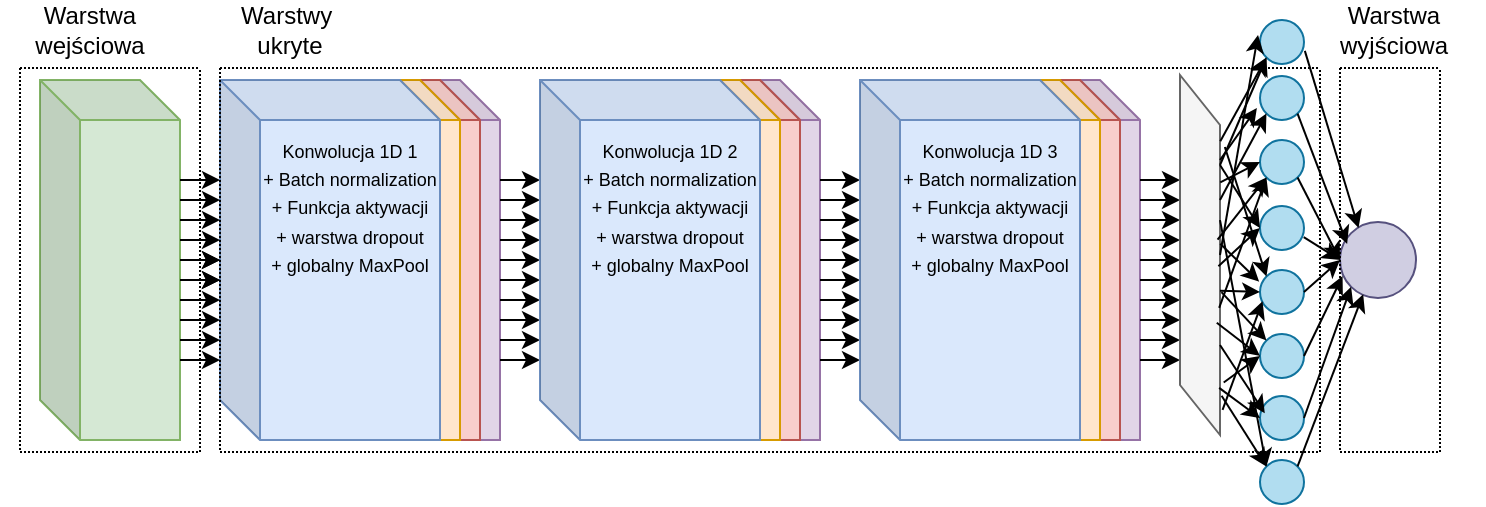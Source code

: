 <mxfile version="22.1.16" type="github">
  <diagram name="Page-1" id="f7vzojPi0NrR-iDLyBLp">
    <mxGraphModel dx="791" dy="470" grid="1" gridSize="10" guides="1" tooltips="1" connect="1" arrows="1" fold="1" page="1" pageScale="1" pageWidth="827" pageHeight="1169" math="0" shadow="0">
      <root>
        <mxCell id="0" />
        <mxCell id="1" parent="0" />
        <mxCell id="1EwDg9CfNvIyU5AI_Yrh-9" value="" style="shape=cube;whiteSpace=wrap;html=1;boundedLbl=1;backgroundOutline=1;darkOpacity=0.05;darkOpacity2=0.1;fillColor=#e1d5e7;strokeColor=#9673a6;" vertex="1" parent="1">
          <mxGeometry x="260" y="260" width="30" height="180" as="geometry" />
        </mxCell>
        <mxCell id="1EwDg9CfNvIyU5AI_Yrh-8" value="" style="shape=cube;whiteSpace=wrap;html=1;boundedLbl=1;backgroundOutline=1;darkOpacity=0.05;darkOpacity2=0.1;fillColor=#f8cecc;strokeColor=#b85450;" vertex="1" parent="1">
          <mxGeometry x="250" y="260" width="30" height="180" as="geometry" />
        </mxCell>
        <mxCell id="1EwDg9CfNvIyU5AI_Yrh-3" value="" style="shape=cube;whiteSpace=wrap;html=1;boundedLbl=1;backgroundOutline=1;darkOpacity=0.05;darkOpacity2=0.1;fillColor=#d5e8d4;strokeColor=#82b366;" vertex="1" parent="1">
          <mxGeometry x="60" y="260" width="70" height="180" as="geometry" />
        </mxCell>
        <mxCell id="1EwDg9CfNvIyU5AI_Yrh-5" value="" style="endArrow=classic;html=1;rounded=0;entryX=0;entryY=0.278;entryDx=0;entryDy=0;entryPerimeter=0;" edge="1" parent="1" target="1EwDg9CfNvIyU5AI_Yrh-4">
          <mxGeometry width="50" height="50" relative="1" as="geometry">
            <mxPoint x="130" y="310" as="sourcePoint" />
            <mxPoint x="180" y="260" as="targetPoint" />
          </mxGeometry>
        </mxCell>
        <mxCell id="1EwDg9CfNvIyU5AI_Yrh-7" value="" style="shape=cube;whiteSpace=wrap;html=1;boundedLbl=1;backgroundOutline=1;darkOpacity=0.05;darkOpacity2=0.1;fillColor=#ffe6cc;strokeColor=#d79b00;" vertex="1" parent="1">
          <mxGeometry x="240" y="260" width="30" height="180" as="geometry" />
        </mxCell>
        <mxCell id="1EwDg9CfNvIyU5AI_Yrh-4" value="" style="shape=cube;whiteSpace=wrap;html=1;boundedLbl=1;backgroundOutline=1;darkOpacity=0.05;darkOpacity2=0.1;fillColor=#dae8fc;strokeColor=#6c8ebf;" vertex="1" parent="1">
          <mxGeometry x="150" y="260" width="110" height="180" as="geometry" />
        </mxCell>
        <mxCell id="1EwDg9CfNvIyU5AI_Yrh-10" value="" style="endArrow=classic;html=1;rounded=0;entryX=0;entryY=0.278;entryDx=0;entryDy=0;entryPerimeter=0;" edge="1" parent="1">
          <mxGeometry width="50" height="50" relative="1" as="geometry">
            <mxPoint x="130" y="320" as="sourcePoint" />
            <mxPoint x="150" y="320" as="targetPoint" />
          </mxGeometry>
        </mxCell>
        <mxCell id="1EwDg9CfNvIyU5AI_Yrh-11" value="" style="endArrow=classic;html=1;rounded=0;entryX=0;entryY=0.278;entryDx=0;entryDy=0;entryPerimeter=0;" edge="1" parent="1">
          <mxGeometry width="50" height="50" relative="1" as="geometry">
            <mxPoint x="130" y="330" as="sourcePoint" />
            <mxPoint x="150" y="330" as="targetPoint" />
          </mxGeometry>
        </mxCell>
        <mxCell id="1EwDg9CfNvIyU5AI_Yrh-12" value="" style="endArrow=classic;html=1;rounded=0;entryX=0;entryY=0.278;entryDx=0;entryDy=0;entryPerimeter=0;" edge="1" parent="1">
          <mxGeometry width="50" height="50" relative="1" as="geometry">
            <mxPoint x="130" y="340" as="sourcePoint" />
            <mxPoint x="150" y="340" as="targetPoint" />
          </mxGeometry>
        </mxCell>
        <mxCell id="1EwDg9CfNvIyU5AI_Yrh-13" value="" style="endArrow=classic;html=1;rounded=0;entryX=0;entryY=0.278;entryDx=0;entryDy=0;entryPerimeter=0;" edge="1" parent="1">
          <mxGeometry width="50" height="50" relative="1" as="geometry">
            <mxPoint x="130" y="350" as="sourcePoint" />
            <mxPoint x="150" y="350" as="targetPoint" />
          </mxGeometry>
        </mxCell>
        <mxCell id="1EwDg9CfNvIyU5AI_Yrh-14" value="" style="endArrow=classic;html=1;rounded=0;entryX=0;entryY=0.278;entryDx=0;entryDy=0;entryPerimeter=0;" edge="1" parent="1">
          <mxGeometry width="50" height="50" relative="1" as="geometry">
            <mxPoint x="130" y="360" as="sourcePoint" />
            <mxPoint x="150" y="360" as="targetPoint" />
          </mxGeometry>
        </mxCell>
        <mxCell id="1EwDg9CfNvIyU5AI_Yrh-15" value="" style="endArrow=classic;html=1;rounded=0;entryX=0;entryY=0.278;entryDx=0;entryDy=0;entryPerimeter=0;" edge="1" parent="1">
          <mxGeometry width="50" height="50" relative="1" as="geometry">
            <mxPoint x="130" y="350" as="sourcePoint" />
            <mxPoint x="150" y="350" as="targetPoint" />
          </mxGeometry>
        </mxCell>
        <mxCell id="1EwDg9CfNvIyU5AI_Yrh-16" value="" style="endArrow=classic;html=1;rounded=0;entryX=0;entryY=0.278;entryDx=0;entryDy=0;entryPerimeter=0;" edge="1" parent="1">
          <mxGeometry width="50" height="50" relative="1" as="geometry">
            <mxPoint x="130" y="360" as="sourcePoint" />
            <mxPoint x="150" y="360" as="targetPoint" />
          </mxGeometry>
        </mxCell>
        <mxCell id="1EwDg9CfNvIyU5AI_Yrh-17" value="" style="endArrow=classic;html=1;rounded=0;entryX=0;entryY=0.278;entryDx=0;entryDy=0;entryPerimeter=0;" edge="1" parent="1">
          <mxGeometry width="50" height="50" relative="1" as="geometry">
            <mxPoint x="130" y="370" as="sourcePoint" />
            <mxPoint x="150" y="370" as="targetPoint" />
          </mxGeometry>
        </mxCell>
        <mxCell id="1EwDg9CfNvIyU5AI_Yrh-18" value="" style="endArrow=classic;html=1;rounded=0;entryX=0;entryY=0.278;entryDx=0;entryDy=0;entryPerimeter=0;" edge="1" parent="1">
          <mxGeometry width="50" height="50" relative="1" as="geometry">
            <mxPoint x="130" y="380" as="sourcePoint" />
            <mxPoint x="150" y="380" as="targetPoint" />
          </mxGeometry>
        </mxCell>
        <mxCell id="1EwDg9CfNvIyU5AI_Yrh-19" value="" style="endArrow=classic;html=1;rounded=0;entryX=0;entryY=0.278;entryDx=0;entryDy=0;entryPerimeter=0;" edge="1" parent="1">
          <mxGeometry width="50" height="50" relative="1" as="geometry">
            <mxPoint x="130" y="390" as="sourcePoint" />
            <mxPoint x="150" y="390" as="targetPoint" />
          </mxGeometry>
        </mxCell>
        <mxCell id="1EwDg9CfNvIyU5AI_Yrh-20" value="" style="endArrow=classic;html=1;rounded=0;entryX=0;entryY=0.278;entryDx=0;entryDy=0;entryPerimeter=0;" edge="1" parent="1">
          <mxGeometry width="50" height="50" relative="1" as="geometry">
            <mxPoint x="130" y="400" as="sourcePoint" />
            <mxPoint x="150" y="400" as="targetPoint" />
          </mxGeometry>
        </mxCell>
        <mxCell id="1EwDg9CfNvIyU5AI_Yrh-21" value="" style="endArrow=classic;html=1;rounded=0;entryX=0;entryY=0.278;entryDx=0;entryDy=0;entryPerimeter=0;" edge="1" parent="1">
          <mxGeometry width="50" height="50" relative="1" as="geometry">
            <mxPoint x="290" y="310" as="sourcePoint" />
            <mxPoint x="310" y="310" as="targetPoint" />
          </mxGeometry>
        </mxCell>
        <mxCell id="1EwDg9CfNvIyU5AI_Yrh-22" value="" style="endArrow=classic;html=1;rounded=0;entryX=0;entryY=0.278;entryDx=0;entryDy=0;entryPerimeter=0;" edge="1" parent="1">
          <mxGeometry width="50" height="50" relative="1" as="geometry">
            <mxPoint x="290" y="320" as="sourcePoint" />
            <mxPoint x="310" y="320" as="targetPoint" />
          </mxGeometry>
        </mxCell>
        <mxCell id="1EwDg9CfNvIyU5AI_Yrh-23" value="" style="endArrow=classic;html=1;rounded=0;entryX=0;entryY=0.278;entryDx=0;entryDy=0;entryPerimeter=0;" edge="1" parent="1">
          <mxGeometry width="50" height="50" relative="1" as="geometry">
            <mxPoint x="290" y="330" as="sourcePoint" />
            <mxPoint x="310" y="330" as="targetPoint" />
          </mxGeometry>
        </mxCell>
        <mxCell id="1EwDg9CfNvIyU5AI_Yrh-24" value="" style="endArrow=classic;html=1;rounded=0;entryX=0;entryY=0.278;entryDx=0;entryDy=0;entryPerimeter=0;" edge="1" parent="1">
          <mxGeometry width="50" height="50" relative="1" as="geometry">
            <mxPoint x="290" y="340" as="sourcePoint" />
            <mxPoint x="310" y="340" as="targetPoint" />
          </mxGeometry>
        </mxCell>
        <mxCell id="1EwDg9CfNvIyU5AI_Yrh-25" value="" style="endArrow=classic;html=1;rounded=0;entryX=0;entryY=0.278;entryDx=0;entryDy=0;entryPerimeter=0;" edge="1" parent="1">
          <mxGeometry width="50" height="50" relative="1" as="geometry">
            <mxPoint x="290" y="350" as="sourcePoint" />
            <mxPoint x="310" y="350" as="targetPoint" />
          </mxGeometry>
        </mxCell>
        <mxCell id="1EwDg9CfNvIyU5AI_Yrh-26" value="" style="endArrow=classic;html=1;rounded=0;entryX=0;entryY=0.278;entryDx=0;entryDy=0;entryPerimeter=0;" edge="1" parent="1">
          <mxGeometry width="50" height="50" relative="1" as="geometry">
            <mxPoint x="290" y="360" as="sourcePoint" />
            <mxPoint x="310" y="360" as="targetPoint" />
          </mxGeometry>
        </mxCell>
        <mxCell id="1EwDg9CfNvIyU5AI_Yrh-27" value="" style="endArrow=classic;html=1;rounded=0;entryX=0;entryY=0.278;entryDx=0;entryDy=0;entryPerimeter=0;" edge="1" parent="1">
          <mxGeometry width="50" height="50" relative="1" as="geometry">
            <mxPoint x="290" y="370" as="sourcePoint" />
            <mxPoint x="310" y="370" as="targetPoint" />
          </mxGeometry>
        </mxCell>
        <mxCell id="1EwDg9CfNvIyU5AI_Yrh-28" value="" style="endArrow=classic;html=1;rounded=0;entryX=0;entryY=0.278;entryDx=0;entryDy=0;entryPerimeter=0;" edge="1" parent="1">
          <mxGeometry width="50" height="50" relative="1" as="geometry">
            <mxPoint x="290" y="380" as="sourcePoint" />
            <mxPoint x="310" y="380" as="targetPoint" />
          </mxGeometry>
        </mxCell>
        <mxCell id="1EwDg9CfNvIyU5AI_Yrh-29" value="" style="endArrow=classic;html=1;rounded=0;entryX=0;entryY=0.278;entryDx=0;entryDy=0;entryPerimeter=0;" edge="1" parent="1">
          <mxGeometry width="50" height="50" relative="1" as="geometry">
            <mxPoint x="290" y="390" as="sourcePoint" />
            <mxPoint x="310" y="390" as="targetPoint" />
          </mxGeometry>
        </mxCell>
        <mxCell id="1EwDg9CfNvIyU5AI_Yrh-30" value="" style="endArrow=classic;html=1;rounded=0;entryX=0;entryY=0.278;entryDx=0;entryDy=0;entryPerimeter=0;" edge="1" parent="1">
          <mxGeometry width="50" height="50" relative="1" as="geometry">
            <mxPoint x="290" y="400" as="sourcePoint" />
            <mxPoint x="310" y="400" as="targetPoint" />
          </mxGeometry>
        </mxCell>
        <mxCell id="1EwDg9CfNvIyU5AI_Yrh-31" value="" style="shape=cube;whiteSpace=wrap;html=1;boundedLbl=1;backgroundOutline=1;darkOpacity=0.05;darkOpacity2=0.1;fillColor=#e1d5e7;strokeColor=#9673a6;" vertex="1" parent="1">
          <mxGeometry x="420" y="260" width="30" height="180" as="geometry" />
        </mxCell>
        <mxCell id="1EwDg9CfNvIyU5AI_Yrh-32" value="" style="shape=cube;whiteSpace=wrap;html=1;boundedLbl=1;backgroundOutline=1;darkOpacity=0.05;darkOpacity2=0.1;fillColor=#f8cecc;strokeColor=#b85450;" vertex="1" parent="1">
          <mxGeometry x="410" y="260" width="30" height="180" as="geometry" />
        </mxCell>
        <mxCell id="1EwDg9CfNvIyU5AI_Yrh-33" value="" style="shape=cube;whiteSpace=wrap;html=1;boundedLbl=1;backgroundOutline=1;darkOpacity=0.05;darkOpacity2=0.1;fillColor=#ffe6cc;strokeColor=#d79b00;" vertex="1" parent="1">
          <mxGeometry x="400" y="260" width="30" height="180" as="geometry" />
        </mxCell>
        <mxCell id="1EwDg9CfNvIyU5AI_Yrh-34" value="" style="shape=cube;whiteSpace=wrap;html=1;boundedLbl=1;backgroundOutline=1;darkOpacity=0.05;darkOpacity2=0.1;fillColor=#dae8fc;strokeColor=#6c8ebf;" vertex="1" parent="1">
          <mxGeometry x="310" y="260" width="110" height="180" as="geometry" />
        </mxCell>
        <mxCell id="1EwDg9CfNvIyU5AI_Yrh-35" value="" style="endArrow=classic;html=1;rounded=0;entryX=0;entryY=0.278;entryDx=0;entryDy=0;entryPerimeter=0;" edge="1" parent="1">
          <mxGeometry width="50" height="50" relative="1" as="geometry">
            <mxPoint x="450" y="310" as="sourcePoint" />
            <mxPoint x="470" y="310" as="targetPoint" />
          </mxGeometry>
        </mxCell>
        <mxCell id="1EwDg9CfNvIyU5AI_Yrh-36" value="" style="endArrow=classic;html=1;rounded=0;entryX=0;entryY=0.278;entryDx=0;entryDy=0;entryPerimeter=0;" edge="1" parent="1">
          <mxGeometry width="50" height="50" relative="1" as="geometry">
            <mxPoint x="450" y="320" as="sourcePoint" />
            <mxPoint x="470" y="320" as="targetPoint" />
          </mxGeometry>
        </mxCell>
        <mxCell id="1EwDg9CfNvIyU5AI_Yrh-37" value="" style="endArrow=classic;html=1;rounded=0;entryX=0;entryY=0.278;entryDx=0;entryDy=0;entryPerimeter=0;" edge="1" parent="1">
          <mxGeometry width="50" height="50" relative="1" as="geometry">
            <mxPoint x="450" y="330" as="sourcePoint" />
            <mxPoint x="470" y="330" as="targetPoint" />
          </mxGeometry>
        </mxCell>
        <mxCell id="1EwDg9CfNvIyU5AI_Yrh-38" value="" style="endArrow=classic;html=1;rounded=0;entryX=0;entryY=0.278;entryDx=0;entryDy=0;entryPerimeter=0;" edge="1" parent="1">
          <mxGeometry width="50" height="50" relative="1" as="geometry">
            <mxPoint x="450" y="340" as="sourcePoint" />
            <mxPoint x="470" y="340" as="targetPoint" />
          </mxGeometry>
        </mxCell>
        <mxCell id="1EwDg9CfNvIyU5AI_Yrh-39" value="" style="endArrow=classic;html=1;rounded=0;entryX=0;entryY=0.278;entryDx=0;entryDy=0;entryPerimeter=0;" edge="1" parent="1">
          <mxGeometry width="50" height="50" relative="1" as="geometry">
            <mxPoint x="450" y="350" as="sourcePoint" />
            <mxPoint x="470" y="350" as="targetPoint" />
          </mxGeometry>
        </mxCell>
        <mxCell id="1EwDg9CfNvIyU5AI_Yrh-40" value="" style="endArrow=classic;html=1;rounded=0;entryX=0;entryY=0.278;entryDx=0;entryDy=0;entryPerimeter=0;" edge="1" parent="1">
          <mxGeometry width="50" height="50" relative="1" as="geometry">
            <mxPoint x="450" y="360" as="sourcePoint" />
            <mxPoint x="470" y="360" as="targetPoint" />
          </mxGeometry>
        </mxCell>
        <mxCell id="1EwDg9CfNvIyU5AI_Yrh-41" value="" style="endArrow=classic;html=1;rounded=0;entryX=0;entryY=0.278;entryDx=0;entryDy=0;entryPerimeter=0;" edge="1" parent="1">
          <mxGeometry width="50" height="50" relative="1" as="geometry">
            <mxPoint x="450" y="370" as="sourcePoint" />
            <mxPoint x="470" y="370" as="targetPoint" />
          </mxGeometry>
        </mxCell>
        <mxCell id="1EwDg9CfNvIyU5AI_Yrh-42" value="" style="endArrow=classic;html=1;rounded=0;entryX=0;entryY=0.278;entryDx=0;entryDy=0;entryPerimeter=0;" edge="1" parent="1">
          <mxGeometry width="50" height="50" relative="1" as="geometry">
            <mxPoint x="450" y="380" as="sourcePoint" />
            <mxPoint x="470" y="380" as="targetPoint" />
          </mxGeometry>
        </mxCell>
        <mxCell id="1EwDg9CfNvIyU5AI_Yrh-43" value="" style="endArrow=classic;html=1;rounded=0;entryX=0;entryY=0.278;entryDx=0;entryDy=0;entryPerimeter=0;" edge="1" parent="1">
          <mxGeometry width="50" height="50" relative="1" as="geometry">
            <mxPoint x="450" y="390" as="sourcePoint" />
            <mxPoint x="470" y="390" as="targetPoint" />
          </mxGeometry>
        </mxCell>
        <mxCell id="1EwDg9CfNvIyU5AI_Yrh-44" value="" style="endArrow=classic;html=1;rounded=0;entryX=0;entryY=0.278;entryDx=0;entryDy=0;entryPerimeter=0;" edge="1" parent="1">
          <mxGeometry width="50" height="50" relative="1" as="geometry">
            <mxPoint x="450" y="400" as="sourcePoint" />
            <mxPoint x="470" y="400" as="targetPoint" />
          </mxGeometry>
        </mxCell>
        <mxCell id="1EwDg9CfNvIyU5AI_Yrh-45" value="" style="shape=cube;whiteSpace=wrap;html=1;boundedLbl=1;backgroundOutline=1;darkOpacity=0.05;darkOpacity2=0.1;fillColor=#e1d5e7;strokeColor=#9673a6;" vertex="1" parent="1">
          <mxGeometry x="580" y="260" width="30" height="180" as="geometry" />
        </mxCell>
        <mxCell id="1EwDg9CfNvIyU5AI_Yrh-46" value="" style="shape=cube;whiteSpace=wrap;html=1;boundedLbl=1;backgroundOutline=1;darkOpacity=0.05;darkOpacity2=0.1;fillColor=#f8cecc;strokeColor=#b85450;" vertex="1" parent="1">
          <mxGeometry x="570" y="260" width="30" height="180" as="geometry" />
        </mxCell>
        <mxCell id="1EwDg9CfNvIyU5AI_Yrh-47" value="" style="shape=cube;whiteSpace=wrap;html=1;boundedLbl=1;backgroundOutline=1;darkOpacity=0.05;darkOpacity2=0.1;fillColor=#ffe6cc;strokeColor=#d79b00;" vertex="1" parent="1">
          <mxGeometry x="560" y="260" width="30" height="180" as="geometry" />
        </mxCell>
        <mxCell id="1EwDg9CfNvIyU5AI_Yrh-48" value="" style="shape=cube;whiteSpace=wrap;html=1;boundedLbl=1;backgroundOutline=1;darkOpacity=0.05;darkOpacity2=0.1;fillColor=#dae8fc;strokeColor=#6c8ebf;" vertex="1" parent="1">
          <mxGeometry x="470" y="260" width="110" height="180" as="geometry" />
        </mxCell>
        <mxCell id="1EwDg9CfNvIyU5AI_Yrh-49" value="" style="endArrow=classic;html=1;rounded=0;entryX=0;entryY=0.278;entryDx=0;entryDy=0;entryPerimeter=0;" edge="1" parent="1">
          <mxGeometry width="50" height="50" relative="1" as="geometry">
            <mxPoint x="610" y="310" as="sourcePoint" />
            <mxPoint x="630" y="310" as="targetPoint" />
          </mxGeometry>
        </mxCell>
        <mxCell id="1EwDg9CfNvIyU5AI_Yrh-50" value="" style="endArrow=classic;html=1;rounded=0;entryX=0;entryY=0.278;entryDx=0;entryDy=0;entryPerimeter=0;" edge="1" parent="1">
          <mxGeometry width="50" height="50" relative="1" as="geometry">
            <mxPoint x="610" y="320" as="sourcePoint" />
            <mxPoint x="630" y="320" as="targetPoint" />
          </mxGeometry>
        </mxCell>
        <mxCell id="1EwDg9CfNvIyU5AI_Yrh-51" value="" style="endArrow=classic;html=1;rounded=0;entryX=0;entryY=0.278;entryDx=0;entryDy=0;entryPerimeter=0;" edge="1" parent="1">
          <mxGeometry width="50" height="50" relative="1" as="geometry">
            <mxPoint x="610" y="330" as="sourcePoint" />
            <mxPoint x="630" y="330" as="targetPoint" />
          </mxGeometry>
        </mxCell>
        <mxCell id="1EwDg9CfNvIyU5AI_Yrh-52" value="" style="endArrow=classic;html=1;rounded=0;entryX=0;entryY=0.278;entryDx=0;entryDy=0;entryPerimeter=0;" edge="1" parent="1">
          <mxGeometry width="50" height="50" relative="1" as="geometry">
            <mxPoint x="610" y="340" as="sourcePoint" />
            <mxPoint x="630" y="340" as="targetPoint" />
          </mxGeometry>
        </mxCell>
        <mxCell id="1EwDg9CfNvIyU5AI_Yrh-53" value="" style="endArrow=classic;html=1;rounded=0;entryX=0;entryY=0.278;entryDx=0;entryDy=0;entryPerimeter=0;" edge="1" parent="1">
          <mxGeometry width="50" height="50" relative="1" as="geometry">
            <mxPoint x="610" y="350" as="sourcePoint" />
            <mxPoint x="630" y="350" as="targetPoint" />
          </mxGeometry>
        </mxCell>
        <mxCell id="1EwDg9CfNvIyU5AI_Yrh-54" value="" style="endArrow=classic;html=1;rounded=0;entryX=0;entryY=0.278;entryDx=0;entryDy=0;entryPerimeter=0;" edge="1" parent="1">
          <mxGeometry width="50" height="50" relative="1" as="geometry">
            <mxPoint x="610" y="360" as="sourcePoint" />
            <mxPoint x="630" y="360" as="targetPoint" />
          </mxGeometry>
        </mxCell>
        <mxCell id="1EwDg9CfNvIyU5AI_Yrh-55" value="" style="endArrow=classic;html=1;rounded=0;entryX=0;entryY=0.278;entryDx=0;entryDy=0;entryPerimeter=0;" edge="1" parent="1">
          <mxGeometry width="50" height="50" relative="1" as="geometry">
            <mxPoint x="610" y="370" as="sourcePoint" />
            <mxPoint x="630" y="370" as="targetPoint" />
          </mxGeometry>
        </mxCell>
        <mxCell id="1EwDg9CfNvIyU5AI_Yrh-56" value="" style="endArrow=classic;html=1;rounded=0;entryX=0;entryY=0.278;entryDx=0;entryDy=0;entryPerimeter=0;" edge="1" parent="1">
          <mxGeometry width="50" height="50" relative="1" as="geometry">
            <mxPoint x="610" y="380" as="sourcePoint" />
            <mxPoint x="630" y="380" as="targetPoint" />
          </mxGeometry>
        </mxCell>
        <mxCell id="1EwDg9CfNvIyU5AI_Yrh-57" value="" style="endArrow=classic;html=1;rounded=0;entryX=0;entryY=0.278;entryDx=0;entryDy=0;entryPerimeter=0;" edge="1" parent="1">
          <mxGeometry width="50" height="50" relative="1" as="geometry">
            <mxPoint x="610" y="390" as="sourcePoint" />
            <mxPoint x="630" y="390" as="targetPoint" />
          </mxGeometry>
        </mxCell>
        <mxCell id="1EwDg9CfNvIyU5AI_Yrh-58" value="" style="endArrow=classic;html=1;rounded=0;entryX=0;entryY=0.278;entryDx=0;entryDy=0;entryPerimeter=0;" edge="1" parent="1">
          <mxGeometry width="50" height="50" relative="1" as="geometry">
            <mxPoint x="610" y="400" as="sourcePoint" />
            <mxPoint x="630" y="400" as="targetPoint" />
          </mxGeometry>
        </mxCell>
        <mxCell id="1EwDg9CfNvIyU5AI_Yrh-60" value="" style="shape=parallelogram;perimeter=parallelogramPerimeter;whiteSpace=wrap;html=1;fixedSize=1;size=25;rotation=-90;fillColor=#f5f5f5;fontColor=#333333;strokeColor=#666666;" vertex="1" parent="1">
          <mxGeometry x="550" y="337.5" width="180" height="20" as="geometry" />
        </mxCell>
        <mxCell id="1EwDg9CfNvIyU5AI_Yrh-61" value="" style="ellipse;whiteSpace=wrap;html=1;aspect=fixed;fillColor=#b1ddf0;strokeColor=#10739e;" vertex="1" parent="1">
          <mxGeometry x="670" y="258" width="22" height="22" as="geometry" />
        </mxCell>
        <mxCell id="1EwDg9CfNvIyU5AI_Yrh-62" value="" style="ellipse;whiteSpace=wrap;html=1;aspect=fixed;fillColor=#b1ddf0;strokeColor=#10739e;" vertex="1" parent="1">
          <mxGeometry x="670" y="290" width="22" height="22" as="geometry" />
        </mxCell>
        <mxCell id="1EwDg9CfNvIyU5AI_Yrh-63" value="" style="ellipse;whiteSpace=wrap;html=1;aspect=fixed;fillColor=#b1ddf0;strokeColor=#10739e;" vertex="1" parent="1">
          <mxGeometry x="670" y="323" width="22" height="22" as="geometry" />
        </mxCell>
        <mxCell id="1EwDg9CfNvIyU5AI_Yrh-64" value="" style="ellipse;whiteSpace=wrap;html=1;aspect=fixed;fillColor=#b1ddf0;strokeColor=#10739e;" vertex="1" parent="1">
          <mxGeometry x="670" y="355" width="22" height="22" as="geometry" />
        </mxCell>
        <mxCell id="1EwDg9CfNvIyU5AI_Yrh-65" value="" style="ellipse;whiteSpace=wrap;html=1;aspect=fixed;fillColor=#b1ddf0;strokeColor=#10739e;" vertex="1" parent="1">
          <mxGeometry x="670" y="387" width="22" height="22" as="geometry" />
        </mxCell>
        <mxCell id="1EwDg9CfNvIyU5AI_Yrh-66" value="" style="ellipse;whiteSpace=wrap;html=1;aspect=fixed;fillColor=#b1ddf0;strokeColor=#10739e;" vertex="1" parent="1">
          <mxGeometry x="670" y="418" width="22" height="22" as="geometry" />
        </mxCell>
        <mxCell id="1EwDg9CfNvIyU5AI_Yrh-67" value="" style="ellipse;whiteSpace=wrap;html=1;aspect=fixed;fillColor=#b1ddf0;strokeColor=#10739e;" vertex="1" parent="1">
          <mxGeometry x="670" y="230" width="22" height="22" as="geometry" />
        </mxCell>
        <mxCell id="1EwDg9CfNvIyU5AI_Yrh-68" value="" style="ellipse;whiteSpace=wrap;html=1;aspect=fixed;fillColor=#b1ddf0;strokeColor=#10739e;" vertex="1" parent="1">
          <mxGeometry x="670" y="450" width="22" height="22" as="geometry" />
        </mxCell>
        <mxCell id="1EwDg9CfNvIyU5AI_Yrh-69" value="" style="endArrow=classic;html=1;rounded=0;entryX=0;entryY=1;entryDx=0;entryDy=0;exitX=0.75;exitY=1;exitDx=0;exitDy=0;" edge="1" parent="1" source="1EwDg9CfNvIyU5AI_Yrh-60" target="1EwDg9CfNvIyU5AI_Yrh-67">
          <mxGeometry width="50" height="50" relative="1" as="geometry">
            <mxPoint x="640" y="310" as="sourcePoint" />
            <mxPoint x="690" y="260" as="targetPoint" />
          </mxGeometry>
        </mxCell>
        <mxCell id="1EwDg9CfNvIyU5AI_Yrh-70" value="" style="endArrow=classic;html=1;rounded=0;entryX=0;entryY=1;entryDx=0;entryDy=0;" edge="1" parent="1" target="1EwDg9CfNvIyU5AI_Yrh-61">
          <mxGeometry width="50" height="50" relative="1" as="geometry">
            <mxPoint x="650" y="320" as="sourcePoint" />
            <mxPoint x="683" y="259" as="targetPoint" />
          </mxGeometry>
        </mxCell>
        <mxCell id="1EwDg9CfNvIyU5AI_Yrh-71" value="" style="endArrow=classic;html=1;rounded=0;entryX=0;entryY=1;entryDx=0;entryDy=0;exitX=0.543;exitY=0.94;exitDx=0;exitDy=0;exitPerimeter=0;" edge="1" parent="1" source="1EwDg9CfNvIyU5AI_Yrh-60" target="1EwDg9CfNvIyU5AI_Yrh-62">
          <mxGeometry width="50" height="50" relative="1" as="geometry">
            <mxPoint x="650" y="360" as="sourcePoint" />
            <mxPoint x="700" y="310" as="targetPoint" />
          </mxGeometry>
        </mxCell>
        <mxCell id="1EwDg9CfNvIyU5AI_Yrh-72" value="" style="endArrow=classic;html=1;rounded=0;entryX=0;entryY=0.5;entryDx=0;entryDy=0;exitX=0.469;exitY=0.96;exitDx=0;exitDy=0;exitPerimeter=0;" edge="1" parent="1" source="1EwDg9CfNvIyU5AI_Yrh-60" target="1EwDg9CfNvIyU5AI_Yrh-63">
          <mxGeometry width="50" height="50" relative="1" as="geometry">
            <mxPoint x="659" y="350" as="sourcePoint" />
            <mxPoint x="683" y="319" as="targetPoint" />
          </mxGeometry>
        </mxCell>
        <mxCell id="1EwDg9CfNvIyU5AI_Yrh-74" value="" style="endArrow=classic;html=1;rounded=0;entryX=0;entryY=0.5;entryDx=0;entryDy=0;exitX=0.401;exitY=1;exitDx=0;exitDy=0;exitPerimeter=0;" edge="1" parent="1" source="1EwDg9CfNvIyU5AI_Yrh-60" target="1EwDg9CfNvIyU5AI_Yrh-64">
          <mxGeometry width="50" height="50" relative="1" as="geometry">
            <mxPoint x="659" y="363" as="sourcePoint" />
            <mxPoint x="680" y="344" as="targetPoint" />
          </mxGeometry>
        </mxCell>
        <mxCell id="1EwDg9CfNvIyU5AI_Yrh-75" value="" style="endArrow=classic;html=1;rounded=0;entryX=0;entryY=0.5;entryDx=0;entryDy=0;exitX=0.312;exitY=0.92;exitDx=0;exitDy=0;exitPerimeter=0;" edge="1" parent="1" source="1EwDg9CfNvIyU5AI_Yrh-60" target="1EwDg9CfNvIyU5AI_Yrh-65">
          <mxGeometry width="50" height="50" relative="1" as="geometry">
            <mxPoint x="662" y="375" as="sourcePoint" />
            <mxPoint x="680" y="376" as="targetPoint" />
          </mxGeometry>
        </mxCell>
        <mxCell id="1EwDg9CfNvIyU5AI_Yrh-76" value="" style="endArrow=classic;html=1;rounded=0;entryX=0.109;entryY=0.391;entryDx=0;entryDy=0;exitX=0.25;exitY=1;exitDx=0;exitDy=0;entryPerimeter=0;" edge="1" parent="1" source="1EwDg9CfNvIyU5AI_Yrh-60" target="1EwDg9CfNvIyU5AI_Yrh-66">
          <mxGeometry width="50" height="50" relative="1" as="geometry">
            <mxPoint x="658" y="391" as="sourcePoint" />
            <mxPoint x="680" y="408" as="targetPoint" />
          </mxGeometry>
        </mxCell>
        <mxCell id="1EwDg9CfNvIyU5AI_Yrh-77" value="" style="endArrow=classic;html=1;rounded=0;entryX=0;entryY=0;entryDx=0;entryDy=0;exitX=0.109;exitY=1.04;exitDx=0;exitDy=0;exitPerimeter=0;" edge="1" parent="1" source="1EwDg9CfNvIyU5AI_Yrh-60" target="1EwDg9CfNvIyU5AI_Yrh-68">
          <mxGeometry width="50" height="50" relative="1" as="geometry">
            <mxPoint x="660" y="403" as="sourcePoint" />
            <mxPoint x="682" y="437" as="targetPoint" />
          </mxGeometry>
        </mxCell>
        <mxCell id="1EwDg9CfNvIyU5AI_Yrh-78" value="" style="endArrow=classic;html=1;rounded=0;entryX=0;entryY=0.5;entryDx=0;entryDy=0;exitX=0.146;exitY=1.093;exitDx=0;exitDy=0;exitPerimeter=0;" edge="1" parent="1" source="1EwDg9CfNvIyU5AI_Yrh-60" target="1EwDg9CfNvIyU5AI_Yrh-65">
          <mxGeometry width="50" height="50" relative="1" as="geometry">
            <mxPoint x="670" y="413" as="sourcePoint" />
            <mxPoint x="692" y="447" as="targetPoint" />
          </mxGeometry>
        </mxCell>
        <mxCell id="1EwDg9CfNvIyU5AI_Yrh-79" value="" style="endArrow=classic;html=1;rounded=0;entryX=0;entryY=0.5;entryDx=0;entryDy=0;exitX=0.131;exitY=0.979;exitDx=0;exitDy=0;exitPerimeter=0;" edge="1" parent="1" source="1EwDg9CfNvIyU5AI_Yrh-60" target="1EwDg9CfNvIyU5AI_Yrh-66">
          <mxGeometry width="50" height="50" relative="1" as="geometry">
            <mxPoint x="680" y="423" as="sourcePoint" />
            <mxPoint x="702" y="457" as="targetPoint" />
          </mxGeometry>
        </mxCell>
        <mxCell id="1EwDg9CfNvIyU5AI_Yrh-80" value="" style="endArrow=classic;html=1;rounded=0;entryX=0.058;entryY=0.708;entryDx=0;entryDy=0;exitX=0.07;exitY=1.064;exitDx=0;exitDy=0;entryPerimeter=0;exitPerimeter=0;" edge="1" parent="1" source="1EwDg9CfNvIyU5AI_Yrh-60" target="1EwDg9CfNvIyU5AI_Yrh-64">
          <mxGeometry width="50" height="50" relative="1" as="geometry">
            <mxPoint x="690" y="433" as="sourcePoint" />
            <mxPoint x="712" y="467" as="targetPoint" />
          </mxGeometry>
        </mxCell>
        <mxCell id="1EwDg9CfNvIyU5AI_Yrh-81" value="" style="endArrow=classic;html=1;rounded=0;entryX=0;entryY=1;entryDx=0;entryDy=0;exitX=0.353;exitY=0.979;exitDx=0;exitDy=0;exitPerimeter=0;" edge="1" parent="1" source="1EwDg9CfNvIyU5AI_Yrh-60" target="1EwDg9CfNvIyU5AI_Yrh-62">
          <mxGeometry width="50" height="50" relative="1" as="geometry">
            <mxPoint x="700" y="443" as="sourcePoint" />
            <mxPoint x="722" y="477" as="targetPoint" />
          </mxGeometry>
        </mxCell>
        <mxCell id="1EwDg9CfNvIyU5AI_Yrh-82" value="" style="endArrow=classic;html=1;rounded=0;entryX=0;entryY=0.5;entryDx=0;entryDy=0;exitX=0.75;exitY=1;exitDx=0;exitDy=0;" edge="1" parent="1" source="1EwDg9CfNvIyU5AI_Yrh-60" target="1EwDg9CfNvIyU5AI_Yrh-63">
          <mxGeometry width="50" height="50" relative="1" as="geometry">
            <mxPoint x="710" y="453" as="sourcePoint" />
            <mxPoint x="732" y="487" as="targetPoint" />
          </mxGeometry>
        </mxCell>
        <mxCell id="1EwDg9CfNvIyU5AI_Yrh-83" value="" style="endArrow=classic;html=1;rounded=0;entryX=0;entryY=0;entryDx=0;entryDy=0;exitX=0.8;exitY=1.121;exitDx=0;exitDy=0;exitPerimeter=0;" edge="1" parent="1" source="1EwDg9CfNvIyU5AI_Yrh-60" target="1EwDg9CfNvIyU5AI_Yrh-64">
          <mxGeometry width="50" height="50" relative="1" as="geometry">
            <mxPoint x="720" y="463" as="sourcePoint" />
            <mxPoint x="742" y="497" as="targetPoint" />
          </mxGeometry>
        </mxCell>
        <mxCell id="1EwDg9CfNvIyU5AI_Yrh-84" value="" style="endArrow=classic;html=1;rounded=0;entryX=-0.045;entryY=0.338;entryDx=0;entryDy=0;exitX=0.5;exitY=1;exitDx=0;exitDy=0;entryPerimeter=0;" edge="1" parent="1" source="1EwDg9CfNvIyU5AI_Yrh-60" target="1EwDg9CfNvIyU5AI_Yrh-67">
          <mxGeometry width="50" height="50" relative="1" as="geometry">
            <mxPoint x="730" y="473" as="sourcePoint" />
            <mxPoint x="752" y="507" as="targetPoint" />
          </mxGeometry>
        </mxCell>
        <mxCell id="1EwDg9CfNvIyU5AI_Yrh-85" value="" style="endArrow=classic;html=1;rounded=0;entryX=0;entryY=1;entryDx=0;entryDy=0;exitX=0.816;exitY=1.007;exitDx=0;exitDy=0;exitPerimeter=0;" edge="1" parent="1" source="1EwDg9CfNvIyU5AI_Yrh-60" target="1EwDg9CfNvIyU5AI_Yrh-67">
          <mxGeometry width="50" height="50" relative="1" as="geometry">
            <mxPoint x="740" y="483" as="sourcePoint" />
            <mxPoint x="762" y="517" as="targetPoint" />
          </mxGeometry>
        </mxCell>
        <mxCell id="1EwDg9CfNvIyU5AI_Yrh-86" value="" style="endArrow=classic;html=1;rounded=0;entryX=0;entryY=0.5;entryDx=0;entryDy=0;exitX=0.702;exitY=1.007;exitDx=0;exitDy=0;exitPerimeter=0;" edge="1" parent="1" source="1EwDg9CfNvIyU5AI_Yrh-60" target="1EwDg9CfNvIyU5AI_Yrh-62">
          <mxGeometry width="50" height="50" relative="1" as="geometry">
            <mxPoint x="750" y="493" as="sourcePoint" />
            <mxPoint x="772" y="527" as="targetPoint" />
          </mxGeometry>
        </mxCell>
        <mxCell id="1EwDg9CfNvIyU5AI_Yrh-87" value="" style="endArrow=classic;html=1;rounded=0;entryX=-0.071;entryY=0.727;entryDx=0;entryDy=0;entryPerimeter=0;" edge="1" parent="1" target="1EwDg9CfNvIyU5AI_Yrh-61">
          <mxGeometry width="50" height="50" relative="1" as="geometry">
            <mxPoint x="650" y="300" as="sourcePoint" />
            <mxPoint x="782" y="537" as="targetPoint" />
          </mxGeometry>
        </mxCell>
        <mxCell id="1EwDg9CfNvIyU5AI_Yrh-88" value="" style="endArrow=classic;html=1;rounded=0;entryX=0;entryY=0;entryDx=0;entryDy=0;exitX=0.597;exitY=1;exitDx=0;exitDy=0;exitPerimeter=0;" edge="1" parent="1" source="1EwDg9CfNvIyU5AI_Yrh-60" target="1EwDg9CfNvIyU5AI_Yrh-68">
          <mxGeometry width="50" height="50" relative="1" as="geometry">
            <mxPoint x="770" y="513" as="sourcePoint" />
            <mxPoint x="792" y="547" as="targetPoint" />
          </mxGeometry>
        </mxCell>
        <mxCell id="1EwDg9CfNvIyU5AI_Yrh-89" value="" style="endArrow=classic;html=1;rounded=0;entryX=0;entryY=0;entryDx=0;entryDy=0;exitX=0.397;exitY=1.036;exitDx=0;exitDy=0;exitPerimeter=0;" edge="1" parent="1" source="1EwDg9CfNvIyU5AI_Yrh-60" target="1EwDg9CfNvIyU5AI_Yrh-65">
          <mxGeometry width="50" height="50" relative="1" as="geometry">
            <mxPoint x="780" y="523" as="sourcePoint" />
            <mxPoint x="802" y="557" as="targetPoint" />
          </mxGeometry>
        </mxCell>
        <mxCell id="1EwDg9CfNvIyU5AI_Yrh-90" value="" style="endArrow=classic;html=1;rounded=0;entryX=-0.019;entryY=0.266;entryDx=0;entryDy=0;exitX=0.531;exitY=1.007;exitDx=0;exitDy=0;entryPerimeter=0;exitPerimeter=0;" edge="1" parent="1" source="1EwDg9CfNvIyU5AI_Yrh-60" target="1EwDg9CfNvIyU5AI_Yrh-64">
          <mxGeometry width="50" height="50" relative="1" as="geometry">
            <mxPoint x="790" y="533" as="sourcePoint" />
            <mxPoint x="812" y="567" as="targetPoint" />
          </mxGeometry>
        </mxCell>
        <mxCell id="1EwDg9CfNvIyU5AI_Yrh-91" value="" style="ellipse;whiteSpace=wrap;html=1;aspect=fixed;fillColor=#d0cee2;strokeColor=#56517e;" vertex="1" parent="1">
          <mxGeometry x="710" y="331" width="38" height="38" as="geometry" />
        </mxCell>
        <mxCell id="1EwDg9CfNvIyU5AI_Yrh-92" value="" style="endArrow=classic;html=1;rounded=0;entryX=0.244;entryY=0.079;entryDx=0;entryDy=0;exitX=1.019;exitY=0.701;exitDx=0;exitDy=0;entryPerimeter=0;exitPerimeter=0;" edge="1" parent="1" source="1EwDg9CfNvIyU5AI_Yrh-67" target="1EwDg9CfNvIyU5AI_Yrh-91">
          <mxGeometry width="50" height="50" relative="1" as="geometry">
            <mxPoint x="800" y="543" as="sourcePoint" />
            <mxPoint x="822" y="577" as="targetPoint" />
          </mxGeometry>
        </mxCell>
        <mxCell id="1EwDg9CfNvIyU5AI_Yrh-93" value="" style="endArrow=classic;html=1;rounded=0;entryX=0.094;entryY=0.289;entryDx=0;entryDy=0;exitX=1;exitY=1;exitDx=0;exitDy=0;entryPerimeter=0;" edge="1" parent="1" source="1EwDg9CfNvIyU5AI_Yrh-61" target="1EwDg9CfNvIyU5AI_Yrh-91">
          <mxGeometry width="50" height="50" relative="1" as="geometry">
            <mxPoint x="810" y="553" as="sourcePoint" />
            <mxPoint x="832" y="587" as="targetPoint" />
          </mxGeometry>
        </mxCell>
        <mxCell id="1EwDg9CfNvIyU5AI_Yrh-94" value="" style="endArrow=classic;html=1;rounded=0;entryX=0;entryY=0.5;entryDx=0;entryDy=0;exitX=1;exitY=1;exitDx=0;exitDy=0;" edge="1" parent="1" source="1EwDg9CfNvIyU5AI_Yrh-62" target="1EwDg9CfNvIyU5AI_Yrh-91">
          <mxGeometry width="50" height="50" relative="1" as="geometry">
            <mxPoint x="820" y="563" as="sourcePoint" />
            <mxPoint x="842" y="597" as="targetPoint" />
          </mxGeometry>
        </mxCell>
        <mxCell id="1EwDg9CfNvIyU5AI_Yrh-95" value="" style="endArrow=classic;html=1;rounded=0;entryX=0;entryY=0.5;entryDx=0;entryDy=0;exitX=0.994;exitY=0.708;exitDx=0;exitDy=0;exitPerimeter=0;" edge="1" parent="1" source="1EwDg9CfNvIyU5AI_Yrh-63" target="1EwDg9CfNvIyU5AI_Yrh-91">
          <mxGeometry width="50" height="50" relative="1" as="geometry">
            <mxPoint x="830" y="573" as="sourcePoint" />
            <mxPoint x="852" y="607" as="targetPoint" />
          </mxGeometry>
        </mxCell>
        <mxCell id="1EwDg9CfNvIyU5AI_Yrh-96" value="" style="endArrow=classic;html=1;rounded=0;entryX=0;entryY=0.5;entryDx=0;entryDy=0;exitX=1;exitY=0.5;exitDx=0;exitDy=0;" edge="1" parent="1" source="1EwDg9CfNvIyU5AI_Yrh-64" target="1EwDg9CfNvIyU5AI_Yrh-91">
          <mxGeometry width="50" height="50" relative="1" as="geometry">
            <mxPoint x="840" y="583" as="sourcePoint" />
            <mxPoint x="862" y="617" as="targetPoint" />
          </mxGeometry>
        </mxCell>
        <mxCell id="1EwDg9CfNvIyU5AI_Yrh-97" value="" style="endArrow=classic;html=1;rounded=0;entryX=0.034;entryY=0.711;entryDx=0;entryDy=0;exitX=1;exitY=0.5;exitDx=0;exitDy=0;entryPerimeter=0;" edge="1" parent="1" source="1EwDg9CfNvIyU5AI_Yrh-65" target="1EwDg9CfNvIyU5AI_Yrh-91">
          <mxGeometry width="50" height="50" relative="1" as="geometry">
            <mxPoint x="850" y="593" as="sourcePoint" />
            <mxPoint x="872" y="627" as="targetPoint" />
          </mxGeometry>
        </mxCell>
        <mxCell id="1EwDg9CfNvIyU5AI_Yrh-98" value="" style="endArrow=classic;html=1;rounded=0;entryX=0;entryY=1;entryDx=0;entryDy=0;exitX=1;exitY=0.5;exitDx=0;exitDy=0;" edge="1" parent="1" source="1EwDg9CfNvIyU5AI_Yrh-66" target="1EwDg9CfNvIyU5AI_Yrh-91">
          <mxGeometry width="50" height="50" relative="1" as="geometry">
            <mxPoint x="860" y="603" as="sourcePoint" />
            <mxPoint x="882" y="637" as="targetPoint" />
          </mxGeometry>
        </mxCell>
        <mxCell id="1EwDg9CfNvIyU5AI_Yrh-99" value="" style="endArrow=classic;html=1;rounded=0;entryX=0.305;entryY=0.951;entryDx=0;entryDy=0;exitX=1;exitY=0;exitDx=0;exitDy=0;entryPerimeter=0;" edge="1" parent="1" source="1EwDg9CfNvIyU5AI_Yrh-68" target="1EwDg9CfNvIyU5AI_Yrh-91">
          <mxGeometry width="50" height="50" relative="1" as="geometry">
            <mxPoint x="870" y="613" as="sourcePoint" />
            <mxPoint x="892" y="647" as="targetPoint" />
          </mxGeometry>
        </mxCell>
        <mxCell id="1EwDg9CfNvIyU5AI_Yrh-100" value="&lt;font style=&quot;font-size: 9px;&quot;&gt;Konwolucja 1D 1&lt;br&gt;+ Batch normalization&lt;br&gt;+ Funkcja aktywacji&lt;br&gt;+ warstwa dropout&lt;br&gt;+ globalny MaxPool&lt;br&gt;&lt;/font&gt;" style="text;html=1;strokeColor=none;fillColor=none;align=center;verticalAlign=middle;whiteSpace=wrap;rounded=0;" vertex="1" parent="1">
          <mxGeometry x="160" y="307.5" width="110" height="30" as="geometry" />
        </mxCell>
        <mxCell id="1EwDg9CfNvIyU5AI_Yrh-101" value="&lt;font style=&quot;font-size: 9px;&quot;&gt;Konwolucja 1D 2&lt;br&gt;+ Batch normalization&lt;br&gt;+ Funkcja aktywacji&lt;br&gt;+ warstwa dropout&lt;br&gt;+ globalny MaxPool&lt;br&gt;&lt;/font&gt;" style="text;html=1;strokeColor=none;fillColor=none;align=center;verticalAlign=middle;whiteSpace=wrap;rounded=0;" vertex="1" parent="1">
          <mxGeometry x="320" y="307.5" width="110" height="30" as="geometry" />
        </mxCell>
        <mxCell id="1EwDg9CfNvIyU5AI_Yrh-102" value="&lt;font style=&quot;font-size: 9px;&quot;&gt;Konwolucja 1D 3&lt;br&gt;+ Batch normalization&lt;br&gt;+ Funkcja aktywacji&lt;br&gt;+ warstwa dropout&lt;br&gt;+ globalny MaxPool&lt;br&gt;&lt;/font&gt;" style="text;html=1;strokeColor=none;fillColor=none;align=center;verticalAlign=middle;whiteSpace=wrap;rounded=0;" vertex="1" parent="1">
          <mxGeometry x="480" y="307.5" width="110" height="30" as="geometry" />
        </mxCell>
        <mxCell id="1EwDg9CfNvIyU5AI_Yrh-103" value="Warstwa wejściowa" style="text;html=1;strokeColor=none;fillColor=none;align=center;verticalAlign=middle;whiteSpace=wrap;rounded=0;" vertex="1" parent="1">
          <mxGeometry x="40" y="220" width="90" height="30" as="geometry" />
        </mxCell>
        <mxCell id="1EwDg9CfNvIyU5AI_Yrh-104" value="&lt;div style=&quot;&quot;&gt;&lt;font style=&quot;font-size: 12px;&quot;&gt;Warstwy&amp;nbsp;&lt;/font&gt;&lt;/div&gt;&lt;div style=&quot;&quot;&gt;&lt;font style=&quot;font-size: 12px;&quot;&gt;ukryte&lt;/font&gt;&lt;/div&gt;" style="text;html=1;strokeColor=none;fillColor=none;align=center;verticalAlign=middle;whiteSpace=wrap;rounded=0;" vertex="1" parent="1">
          <mxGeometry x="140" y="220" width="90" height="30" as="geometry" />
        </mxCell>
        <mxCell id="1EwDg9CfNvIyU5AI_Yrh-105" value="Warstwa wyjściowa" style="text;html=1;strokeColor=none;fillColor=none;align=center;verticalAlign=middle;whiteSpace=wrap;rounded=0;" vertex="1" parent="1">
          <mxGeometry x="692" y="220" width="90" height="30" as="geometry" />
        </mxCell>
        <mxCell id="1EwDg9CfNvIyU5AI_Yrh-106" value="" style="swimlane;startSize=0;dashed=1;dashPattern=1 1;" vertex="1" parent="1">
          <mxGeometry x="50" y="254" width="90" height="192" as="geometry" />
        </mxCell>
        <mxCell id="1EwDg9CfNvIyU5AI_Yrh-107" value="" style="swimlane;startSize=0;dashed=1;dashPattern=1 1;" vertex="1" parent="1">
          <mxGeometry x="150" y="254" width="550" height="192" as="geometry" />
        </mxCell>
        <mxCell id="1EwDg9CfNvIyU5AI_Yrh-108" value="" style="swimlane;startSize=0;dashed=1;dashPattern=1 1;" vertex="1" parent="1">
          <mxGeometry x="710" y="254" width="50" height="192" as="geometry" />
        </mxCell>
      </root>
    </mxGraphModel>
  </diagram>
</mxfile>
